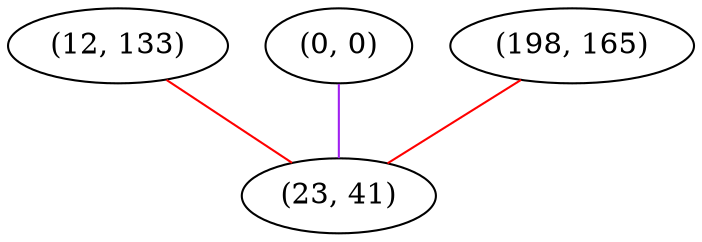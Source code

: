 graph "" {
"(12, 133)";
"(0, 0)";
"(198, 165)";
"(23, 41)";
"(12, 133)" -- "(23, 41)"  [color=red, key=0, weight=1];
"(0, 0)" -- "(23, 41)"  [color=purple, key=0, weight=4];
"(198, 165)" -- "(23, 41)"  [color=red, key=0, weight=1];
}
